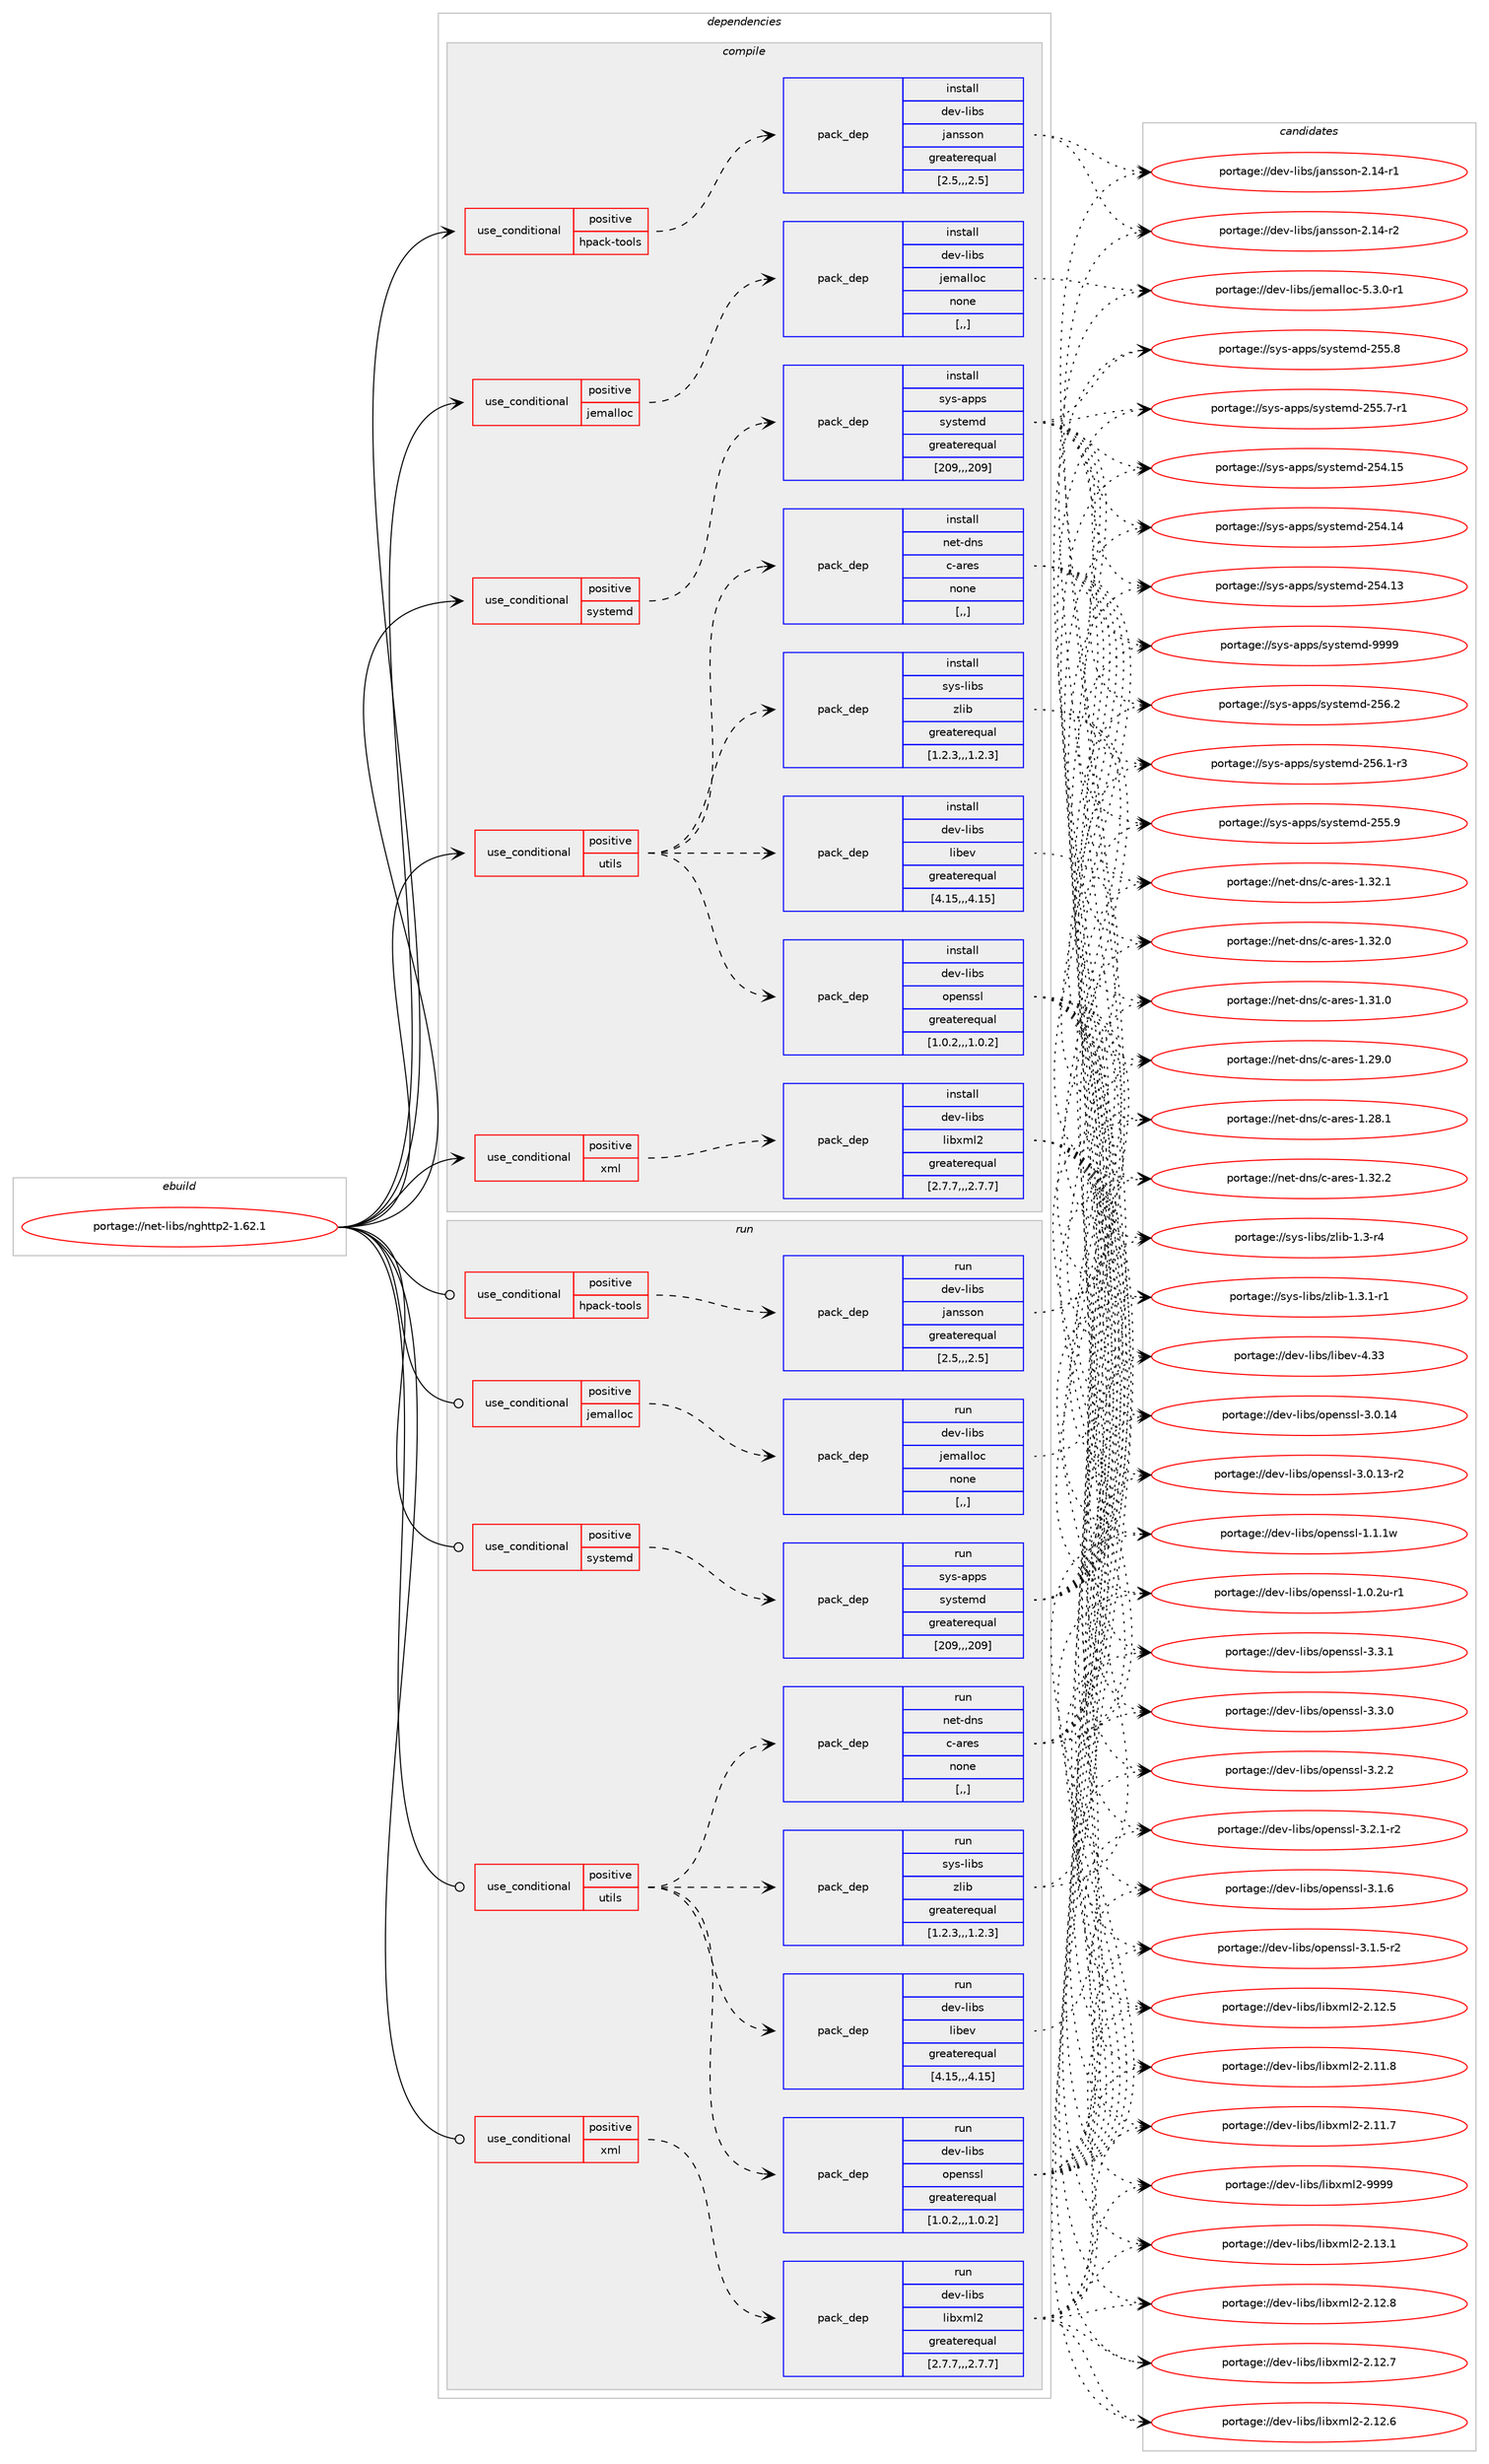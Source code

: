 digraph prolog {

# *************
# Graph options
# *************

newrank=true;
concentrate=true;
compound=true;
graph [rankdir=LR,fontname=Helvetica,fontsize=10,ranksep=1.5];#, ranksep=2.5, nodesep=0.2];
edge  [arrowhead=vee];
node  [fontname=Helvetica,fontsize=10];

# **********
# The ebuild
# **********

subgraph cluster_leftcol {
color=gray;
label=<<i>ebuild</i>>;
id [label="portage://net-libs/nghttp2-1.62.1", color=red, width=4, href="../net-libs/nghttp2-1.62.1.svg"];
}

# ****************
# The dependencies
# ****************

subgraph cluster_midcol {
color=gray;
label=<<i>dependencies</i>>;
subgraph cluster_compile {
fillcolor="#eeeeee";
style=filled;
label=<<i>compile</i>>;
subgraph cond93812 {
dependency359432 [label=<<TABLE BORDER="0" CELLBORDER="1" CELLSPACING="0" CELLPADDING="4"><TR><TD ROWSPAN="3" CELLPADDING="10">use_conditional</TD></TR><TR><TD>positive</TD></TR><TR><TD>hpack-tools</TD></TR></TABLE>>, shape=none, color=red];
subgraph pack262945 {
dependency359433 [label=<<TABLE BORDER="0" CELLBORDER="1" CELLSPACING="0" CELLPADDING="4" WIDTH="220"><TR><TD ROWSPAN="6" CELLPADDING="30">pack_dep</TD></TR><TR><TD WIDTH="110">install</TD></TR><TR><TD>dev-libs</TD></TR><TR><TD>jansson</TD></TR><TR><TD>greaterequal</TD></TR><TR><TD>[2.5,,,2.5]</TD></TR></TABLE>>, shape=none, color=blue];
}
dependency359432:e -> dependency359433:w [weight=20,style="dashed",arrowhead="vee"];
}
id:e -> dependency359432:w [weight=20,style="solid",arrowhead="vee"];
subgraph cond93813 {
dependency359434 [label=<<TABLE BORDER="0" CELLBORDER="1" CELLSPACING="0" CELLPADDING="4"><TR><TD ROWSPAN="3" CELLPADDING="10">use_conditional</TD></TR><TR><TD>positive</TD></TR><TR><TD>jemalloc</TD></TR></TABLE>>, shape=none, color=red];
subgraph pack262946 {
dependency359435 [label=<<TABLE BORDER="0" CELLBORDER="1" CELLSPACING="0" CELLPADDING="4" WIDTH="220"><TR><TD ROWSPAN="6" CELLPADDING="30">pack_dep</TD></TR><TR><TD WIDTH="110">install</TD></TR><TR><TD>dev-libs</TD></TR><TR><TD>jemalloc</TD></TR><TR><TD>none</TD></TR><TR><TD>[,,]</TD></TR></TABLE>>, shape=none, color=blue];
}
dependency359434:e -> dependency359435:w [weight=20,style="dashed",arrowhead="vee"];
}
id:e -> dependency359434:w [weight=20,style="solid",arrowhead="vee"];
subgraph cond93814 {
dependency359436 [label=<<TABLE BORDER="0" CELLBORDER="1" CELLSPACING="0" CELLPADDING="4"><TR><TD ROWSPAN="3" CELLPADDING="10">use_conditional</TD></TR><TR><TD>positive</TD></TR><TR><TD>systemd</TD></TR></TABLE>>, shape=none, color=red];
subgraph pack262947 {
dependency359437 [label=<<TABLE BORDER="0" CELLBORDER="1" CELLSPACING="0" CELLPADDING="4" WIDTH="220"><TR><TD ROWSPAN="6" CELLPADDING="30">pack_dep</TD></TR><TR><TD WIDTH="110">install</TD></TR><TR><TD>sys-apps</TD></TR><TR><TD>systemd</TD></TR><TR><TD>greaterequal</TD></TR><TR><TD>[209,,,209]</TD></TR></TABLE>>, shape=none, color=blue];
}
dependency359436:e -> dependency359437:w [weight=20,style="dashed",arrowhead="vee"];
}
id:e -> dependency359436:w [weight=20,style="solid",arrowhead="vee"];
subgraph cond93815 {
dependency359438 [label=<<TABLE BORDER="0" CELLBORDER="1" CELLSPACING="0" CELLPADDING="4"><TR><TD ROWSPAN="3" CELLPADDING="10">use_conditional</TD></TR><TR><TD>positive</TD></TR><TR><TD>utils</TD></TR></TABLE>>, shape=none, color=red];
subgraph pack262948 {
dependency359439 [label=<<TABLE BORDER="0" CELLBORDER="1" CELLSPACING="0" CELLPADDING="4" WIDTH="220"><TR><TD ROWSPAN="6" CELLPADDING="30">pack_dep</TD></TR><TR><TD WIDTH="110">install</TD></TR><TR><TD>dev-libs</TD></TR><TR><TD>openssl</TD></TR><TR><TD>greaterequal</TD></TR><TR><TD>[1.0.2,,,1.0.2]</TD></TR></TABLE>>, shape=none, color=blue];
}
dependency359438:e -> dependency359439:w [weight=20,style="dashed",arrowhead="vee"];
subgraph pack262949 {
dependency359440 [label=<<TABLE BORDER="0" CELLBORDER="1" CELLSPACING="0" CELLPADDING="4" WIDTH="220"><TR><TD ROWSPAN="6" CELLPADDING="30">pack_dep</TD></TR><TR><TD WIDTH="110">install</TD></TR><TR><TD>dev-libs</TD></TR><TR><TD>libev</TD></TR><TR><TD>greaterequal</TD></TR><TR><TD>[4.15,,,4.15]</TD></TR></TABLE>>, shape=none, color=blue];
}
dependency359438:e -> dependency359440:w [weight=20,style="dashed",arrowhead="vee"];
subgraph pack262950 {
dependency359441 [label=<<TABLE BORDER="0" CELLBORDER="1" CELLSPACING="0" CELLPADDING="4" WIDTH="220"><TR><TD ROWSPAN="6" CELLPADDING="30">pack_dep</TD></TR><TR><TD WIDTH="110">install</TD></TR><TR><TD>sys-libs</TD></TR><TR><TD>zlib</TD></TR><TR><TD>greaterequal</TD></TR><TR><TD>[1.2.3,,,1.2.3]</TD></TR></TABLE>>, shape=none, color=blue];
}
dependency359438:e -> dependency359441:w [weight=20,style="dashed",arrowhead="vee"];
subgraph pack262951 {
dependency359442 [label=<<TABLE BORDER="0" CELLBORDER="1" CELLSPACING="0" CELLPADDING="4" WIDTH="220"><TR><TD ROWSPAN="6" CELLPADDING="30">pack_dep</TD></TR><TR><TD WIDTH="110">install</TD></TR><TR><TD>net-dns</TD></TR><TR><TD>c-ares</TD></TR><TR><TD>none</TD></TR><TR><TD>[,,]</TD></TR></TABLE>>, shape=none, color=blue];
}
dependency359438:e -> dependency359442:w [weight=20,style="dashed",arrowhead="vee"];
}
id:e -> dependency359438:w [weight=20,style="solid",arrowhead="vee"];
subgraph cond93816 {
dependency359443 [label=<<TABLE BORDER="0" CELLBORDER="1" CELLSPACING="0" CELLPADDING="4"><TR><TD ROWSPAN="3" CELLPADDING="10">use_conditional</TD></TR><TR><TD>positive</TD></TR><TR><TD>xml</TD></TR></TABLE>>, shape=none, color=red];
subgraph pack262952 {
dependency359444 [label=<<TABLE BORDER="0" CELLBORDER="1" CELLSPACING="0" CELLPADDING="4" WIDTH="220"><TR><TD ROWSPAN="6" CELLPADDING="30">pack_dep</TD></TR><TR><TD WIDTH="110">install</TD></TR><TR><TD>dev-libs</TD></TR><TR><TD>libxml2</TD></TR><TR><TD>greaterequal</TD></TR><TR><TD>[2.7.7,,,2.7.7]</TD></TR></TABLE>>, shape=none, color=blue];
}
dependency359443:e -> dependency359444:w [weight=20,style="dashed",arrowhead="vee"];
}
id:e -> dependency359443:w [weight=20,style="solid",arrowhead="vee"];
}
subgraph cluster_compileandrun {
fillcolor="#eeeeee";
style=filled;
label=<<i>compile and run</i>>;
}
subgraph cluster_run {
fillcolor="#eeeeee";
style=filled;
label=<<i>run</i>>;
subgraph cond93817 {
dependency359445 [label=<<TABLE BORDER="0" CELLBORDER="1" CELLSPACING="0" CELLPADDING="4"><TR><TD ROWSPAN="3" CELLPADDING="10">use_conditional</TD></TR><TR><TD>positive</TD></TR><TR><TD>hpack-tools</TD></TR></TABLE>>, shape=none, color=red];
subgraph pack262953 {
dependency359446 [label=<<TABLE BORDER="0" CELLBORDER="1" CELLSPACING="0" CELLPADDING="4" WIDTH="220"><TR><TD ROWSPAN="6" CELLPADDING="30">pack_dep</TD></TR><TR><TD WIDTH="110">run</TD></TR><TR><TD>dev-libs</TD></TR><TR><TD>jansson</TD></TR><TR><TD>greaterequal</TD></TR><TR><TD>[2.5,,,2.5]</TD></TR></TABLE>>, shape=none, color=blue];
}
dependency359445:e -> dependency359446:w [weight=20,style="dashed",arrowhead="vee"];
}
id:e -> dependency359445:w [weight=20,style="solid",arrowhead="odot"];
subgraph cond93818 {
dependency359447 [label=<<TABLE BORDER="0" CELLBORDER="1" CELLSPACING="0" CELLPADDING="4"><TR><TD ROWSPAN="3" CELLPADDING="10">use_conditional</TD></TR><TR><TD>positive</TD></TR><TR><TD>jemalloc</TD></TR></TABLE>>, shape=none, color=red];
subgraph pack262954 {
dependency359448 [label=<<TABLE BORDER="0" CELLBORDER="1" CELLSPACING="0" CELLPADDING="4" WIDTH="220"><TR><TD ROWSPAN="6" CELLPADDING="30">pack_dep</TD></TR><TR><TD WIDTH="110">run</TD></TR><TR><TD>dev-libs</TD></TR><TR><TD>jemalloc</TD></TR><TR><TD>none</TD></TR><TR><TD>[,,]</TD></TR></TABLE>>, shape=none, color=blue];
}
dependency359447:e -> dependency359448:w [weight=20,style="dashed",arrowhead="vee"];
}
id:e -> dependency359447:w [weight=20,style="solid",arrowhead="odot"];
subgraph cond93819 {
dependency359449 [label=<<TABLE BORDER="0" CELLBORDER="1" CELLSPACING="0" CELLPADDING="4"><TR><TD ROWSPAN="3" CELLPADDING="10">use_conditional</TD></TR><TR><TD>positive</TD></TR><TR><TD>systemd</TD></TR></TABLE>>, shape=none, color=red];
subgraph pack262955 {
dependency359450 [label=<<TABLE BORDER="0" CELLBORDER="1" CELLSPACING="0" CELLPADDING="4" WIDTH="220"><TR><TD ROWSPAN="6" CELLPADDING="30">pack_dep</TD></TR><TR><TD WIDTH="110">run</TD></TR><TR><TD>sys-apps</TD></TR><TR><TD>systemd</TD></TR><TR><TD>greaterequal</TD></TR><TR><TD>[209,,,209]</TD></TR></TABLE>>, shape=none, color=blue];
}
dependency359449:e -> dependency359450:w [weight=20,style="dashed",arrowhead="vee"];
}
id:e -> dependency359449:w [weight=20,style="solid",arrowhead="odot"];
subgraph cond93820 {
dependency359451 [label=<<TABLE BORDER="0" CELLBORDER="1" CELLSPACING="0" CELLPADDING="4"><TR><TD ROWSPAN="3" CELLPADDING="10">use_conditional</TD></TR><TR><TD>positive</TD></TR><TR><TD>utils</TD></TR></TABLE>>, shape=none, color=red];
subgraph pack262956 {
dependency359452 [label=<<TABLE BORDER="0" CELLBORDER="1" CELLSPACING="0" CELLPADDING="4" WIDTH="220"><TR><TD ROWSPAN="6" CELLPADDING="30">pack_dep</TD></TR><TR><TD WIDTH="110">run</TD></TR><TR><TD>dev-libs</TD></TR><TR><TD>openssl</TD></TR><TR><TD>greaterequal</TD></TR><TR><TD>[1.0.2,,,1.0.2]</TD></TR></TABLE>>, shape=none, color=blue];
}
dependency359451:e -> dependency359452:w [weight=20,style="dashed",arrowhead="vee"];
subgraph pack262957 {
dependency359453 [label=<<TABLE BORDER="0" CELLBORDER="1" CELLSPACING="0" CELLPADDING="4" WIDTH="220"><TR><TD ROWSPAN="6" CELLPADDING="30">pack_dep</TD></TR><TR><TD WIDTH="110">run</TD></TR><TR><TD>dev-libs</TD></TR><TR><TD>libev</TD></TR><TR><TD>greaterequal</TD></TR><TR><TD>[4.15,,,4.15]</TD></TR></TABLE>>, shape=none, color=blue];
}
dependency359451:e -> dependency359453:w [weight=20,style="dashed",arrowhead="vee"];
subgraph pack262958 {
dependency359454 [label=<<TABLE BORDER="0" CELLBORDER="1" CELLSPACING="0" CELLPADDING="4" WIDTH="220"><TR><TD ROWSPAN="6" CELLPADDING="30">pack_dep</TD></TR><TR><TD WIDTH="110">run</TD></TR><TR><TD>sys-libs</TD></TR><TR><TD>zlib</TD></TR><TR><TD>greaterequal</TD></TR><TR><TD>[1.2.3,,,1.2.3]</TD></TR></TABLE>>, shape=none, color=blue];
}
dependency359451:e -> dependency359454:w [weight=20,style="dashed",arrowhead="vee"];
subgraph pack262959 {
dependency359455 [label=<<TABLE BORDER="0" CELLBORDER="1" CELLSPACING="0" CELLPADDING="4" WIDTH="220"><TR><TD ROWSPAN="6" CELLPADDING="30">pack_dep</TD></TR><TR><TD WIDTH="110">run</TD></TR><TR><TD>net-dns</TD></TR><TR><TD>c-ares</TD></TR><TR><TD>none</TD></TR><TR><TD>[,,]</TD></TR></TABLE>>, shape=none, color=blue];
}
dependency359451:e -> dependency359455:w [weight=20,style="dashed",arrowhead="vee"];
}
id:e -> dependency359451:w [weight=20,style="solid",arrowhead="odot"];
subgraph cond93821 {
dependency359456 [label=<<TABLE BORDER="0" CELLBORDER="1" CELLSPACING="0" CELLPADDING="4"><TR><TD ROWSPAN="3" CELLPADDING="10">use_conditional</TD></TR><TR><TD>positive</TD></TR><TR><TD>xml</TD></TR></TABLE>>, shape=none, color=red];
subgraph pack262960 {
dependency359457 [label=<<TABLE BORDER="0" CELLBORDER="1" CELLSPACING="0" CELLPADDING="4" WIDTH="220"><TR><TD ROWSPAN="6" CELLPADDING="30">pack_dep</TD></TR><TR><TD WIDTH="110">run</TD></TR><TR><TD>dev-libs</TD></TR><TR><TD>libxml2</TD></TR><TR><TD>greaterequal</TD></TR><TR><TD>[2.7.7,,,2.7.7]</TD></TR></TABLE>>, shape=none, color=blue];
}
dependency359456:e -> dependency359457:w [weight=20,style="dashed",arrowhead="vee"];
}
id:e -> dependency359456:w [weight=20,style="solid",arrowhead="odot"];
}
}

# **************
# The candidates
# **************

subgraph cluster_choices {
rank=same;
color=gray;
label=<<i>candidates</i>>;

subgraph choice262945 {
color=black;
nodesep=1;
choice1001011184510810598115471069711011511511111045504649524511450 [label="portage://dev-libs/jansson-2.14-r2", color=red, width=4,href="../dev-libs/jansson-2.14-r2.svg"];
choice1001011184510810598115471069711011511511111045504649524511449 [label="portage://dev-libs/jansson-2.14-r1", color=red, width=4,href="../dev-libs/jansson-2.14-r1.svg"];
dependency359433:e -> choice1001011184510810598115471069711011511511111045504649524511450:w [style=dotted,weight="100"];
dependency359433:e -> choice1001011184510810598115471069711011511511111045504649524511449:w [style=dotted,weight="100"];
}
subgraph choice262946 {
color=black;
nodesep=1;
choice10010111845108105981154710610110997108108111994553465146484511449 [label="portage://dev-libs/jemalloc-5.3.0-r1", color=red, width=4,href="../dev-libs/jemalloc-5.3.0-r1.svg"];
dependency359435:e -> choice10010111845108105981154710610110997108108111994553465146484511449:w [style=dotted,weight="100"];
}
subgraph choice262947 {
color=black;
nodesep=1;
choice1151211154597112112115471151211151161011091004557575757 [label="portage://sys-apps/systemd-9999", color=red, width=4,href="../sys-apps/systemd-9999.svg"];
choice115121115459711211211547115121115116101109100455053544650 [label="portage://sys-apps/systemd-256.2", color=red, width=4,href="../sys-apps/systemd-256.2.svg"];
choice1151211154597112112115471151211151161011091004550535446494511451 [label="portage://sys-apps/systemd-256.1-r3", color=red, width=4,href="../sys-apps/systemd-256.1-r3.svg"];
choice115121115459711211211547115121115116101109100455053534657 [label="portage://sys-apps/systemd-255.9", color=red, width=4,href="../sys-apps/systemd-255.9.svg"];
choice115121115459711211211547115121115116101109100455053534656 [label="portage://sys-apps/systemd-255.8", color=red, width=4,href="../sys-apps/systemd-255.8.svg"];
choice1151211154597112112115471151211151161011091004550535346554511449 [label="portage://sys-apps/systemd-255.7-r1", color=red, width=4,href="../sys-apps/systemd-255.7-r1.svg"];
choice11512111545971121121154711512111511610110910045505352464953 [label="portage://sys-apps/systemd-254.15", color=red, width=4,href="../sys-apps/systemd-254.15.svg"];
choice11512111545971121121154711512111511610110910045505352464952 [label="portage://sys-apps/systemd-254.14", color=red, width=4,href="../sys-apps/systemd-254.14.svg"];
choice11512111545971121121154711512111511610110910045505352464951 [label="portage://sys-apps/systemd-254.13", color=red, width=4,href="../sys-apps/systemd-254.13.svg"];
dependency359437:e -> choice1151211154597112112115471151211151161011091004557575757:w [style=dotted,weight="100"];
dependency359437:e -> choice115121115459711211211547115121115116101109100455053544650:w [style=dotted,weight="100"];
dependency359437:e -> choice1151211154597112112115471151211151161011091004550535446494511451:w [style=dotted,weight="100"];
dependency359437:e -> choice115121115459711211211547115121115116101109100455053534657:w [style=dotted,weight="100"];
dependency359437:e -> choice115121115459711211211547115121115116101109100455053534656:w [style=dotted,weight="100"];
dependency359437:e -> choice1151211154597112112115471151211151161011091004550535346554511449:w [style=dotted,weight="100"];
dependency359437:e -> choice11512111545971121121154711512111511610110910045505352464953:w [style=dotted,weight="100"];
dependency359437:e -> choice11512111545971121121154711512111511610110910045505352464952:w [style=dotted,weight="100"];
dependency359437:e -> choice11512111545971121121154711512111511610110910045505352464951:w [style=dotted,weight="100"];
}
subgraph choice262948 {
color=black;
nodesep=1;
choice100101118451081059811547111112101110115115108455146514649 [label="portage://dev-libs/openssl-3.3.1", color=red, width=4,href="../dev-libs/openssl-3.3.1.svg"];
choice100101118451081059811547111112101110115115108455146514648 [label="portage://dev-libs/openssl-3.3.0", color=red, width=4,href="../dev-libs/openssl-3.3.0.svg"];
choice100101118451081059811547111112101110115115108455146504650 [label="portage://dev-libs/openssl-3.2.2", color=red, width=4,href="../dev-libs/openssl-3.2.2.svg"];
choice1001011184510810598115471111121011101151151084551465046494511450 [label="portage://dev-libs/openssl-3.2.1-r2", color=red, width=4,href="../dev-libs/openssl-3.2.1-r2.svg"];
choice100101118451081059811547111112101110115115108455146494654 [label="portage://dev-libs/openssl-3.1.6", color=red, width=4,href="../dev-libs/openssl-3.1.6.svg"];
choice1001011184510810598115471111121011101151151084551464946534511450 [label="portage://dev-libs/openssl-3.1.5-r2", color=red, width=4,href="../dev-libs/openssl-3.1.5-r2.svg"];
choice10010111845108105981154711111210111011511510845514648464952 [label="portage://dev-libs/openssl-3.0.14", color=red, width=4,href="../dev-libs/openssl-3.0.14.svg"];
choice100101118451081059811547111112101110115115108455146484649514511450 [label="portage://dev-libs/openssl-3.0.13-r2", color=red, width=4,href="../dev-libs/openssl-3.0.13-r2.svg"];
choice100101118451081059811547111112101110115115108454946494649119 [label="portage://dev-libs/openssl-1.1.1w", color=red, width=4,href="../dev-libs/openssl-1.1.1w.svg"];
choice1001011184510810598115471111121011101151151084549464846501174511449 [label="portage://dev-libs/openssl-1.0.2u-r1", color=red, width=4,href="../dev-libs/openssl-1.0.2u-r1.svg"];
dependency359439:e -> choice100101118451081059811547111112101110115115108455146514649:w [style=dotted,weight="100"];
dependency359439:e -> choice100101118451081059811547111112101110115115108455146514648:w [style=dotted,weight="100"];
dependency359439:e -> choice100101118451081059811547111112101110115115108455146504650:w [style=dotted,weight="100"];
dependency359439:e -> choice1001011184510810598115471111121011101151151084551465046494511450:w [style=dotted,weight="100"];
dependency359439:e -> choice100101118451081059811547111112101110115115108455146494654:w [style=dotted,weight="100"];
dependency359439:e -> choice1001011184510810598115471111121011101151151084551464946534511450:w [style=dotted,weight="100"];
dependency359439:e -> choice10010111845108105981154711111210111011511510845514648464952:w [style=dotted,weight="100"];
dependency359439:e -> choice100101118451081059811547111112101110115115108455146484649514511450:w [style=dotted,weight="100"];
dependency359439:e -> choice100101118451081059811547111112101110115115108454946494649119:w [style=dotted,weight="100"];
dependency359439:e -> choice1001011184510810598115471111121011101151151084549464846501174511449:w [style=dotted,weight="100"];
}
subgraph choice262949 {
color=black;
nodesep=1;
choice100101118451081059811547108105981011184552465151 [label="portage://dev-libs/libev-4.33", color=red, width=4,href="../dev-libs/libev-4.33.svg"];
dependency359440:e -> choice100101118451081059811547108105981011184552465151:w [style=dotted,weight="100"];
}
subgraph choice262950 {
color=black;
nodesep=1;
choice115121115451081059811547122108105984549465146494511449 [label="portage://sys-libs/zlib-1.3.1-r1", color=red, width=4,href="../sys-libs/zlib-1.3.1-r1.svg"];
choice11512111545108105981154712210810598454946514511452 [label="portage://sys-libs/zlib-1.3-r4", color=red, width=4,href="../sys-libs/zlib-1.3-r4.svg"];
dependency359441:e -> choice115121115451081059811547122108105984549465146494511449:w [style=dotted,weight="100"];
dependency359441:e -> choice11512111545108105981154712210810598454946514511452:w [style=dotted,weight="100"];
}
subgraph choice262951 {
color=black;
nodesep=1;
choice110101116451001101154799459711410111545494651504650 [label="portage://net-dns/c-ares-1.32.2", color=red, width=4,href="../net-dns/c-ares-1.32.2.svg"];
choice110101116451001101154799459711410111545494651504649 [label="portage://net-dns/c-ares-1.32.1", color=red, width=4,href="../net-dns/c-ares-1.32.1.svg"];
choice110101116451001101154799459711410111545494651504648 [label="portage://net-dns/c-ares-1.32.0", color=red, width=4,href="../net-dns/c-ares-1.32.0.svg"];
choice110101116451001101154799459711410111545494651494648 [label="portage://net-dns/c-ares-1.31.0", color=red, width=4,href="../net-dns/c-ares-1.31.0.svg"];
choice110101116451001101154799459711410111545494650574648 [label="portage://net-dns/c-ares-1.29.0", color=red, width=4,href="../net-dns/c-ares-1.29.0.svg"];
choice110101116451001101154799459711410111545494650564649 [label="portage://net-dns/c-ares-1.28.1", color=red, width=4,href="../net-dns/c-ares-1.28.1.svg"];
dependency359442:e -> choice110101116451001101154799459711410111545494651504650:w [style=dotted,weight="100"];
dependency359442:e -> choice110101116451001101154799459711410111545494651504649:w [style=dotted,weight="100"];
dependency359442:e -> choice110101116451001101154799459711410111545494651504648:w [style=dotted,weight="100"];
dependency359442:e -> choice110101116451001101154799459711410111545494651494648:w [style=dotted,weight="100"];
dependency359442:e -> choice110101116451001101154799459711410111545494650574648:w [style=dotted,weight="100"];
dependency359442:e -> choice110101116451001101154799459711410111545494650564649:w [style=dotted,weight="100"];
}
subgraph choice262952 {
color=black;
nodesep=1;
choice10010111845108105981154710810598120109108504557575757 [label="portage://dev-libs/libxml2-9999", color=red, width=4,href="../dev-libs/libxml2-9999.svg"];
choice100101118451081059811547108105981201091085045504649514649 [label="portage://dev-libs/libxml2-2.13.1", color=red, width=4,href="../dev-libs/libxml2-2.13.1.svg"];
choice100101118451081059811547108105981201091085045504649504656 [label="portage://dev-libs/libxml2-2.12.8", color=red, width=4,href="../dev-libs/libxml2-2.12.8.svg"];
choice100101118451081059811547108105981201091085045504649504655 [label="portage://dev-libs/libxml2-2.12.7", color=red, width=4,href="../dev-libs/libxml2-2.12.7.svg"];
choice100101118451081059811547108105981201091085045504649504654 [label="portage://dev-libs/libxml2-2.12.6", color=red, width=4,href="../dev-libs/libxml2-2.12.6.svg"];
choice100101118451081059811547108105981201091085045504649504653 [label="portage://dev-libs/libxml2-2.12.5", color=red, width=4,href="../dev-libs/libxml2-2.12.5.svg"];
choice100101118451081059811547108105981201091085045504649494656 [label="portage://dev-libs/libxml2-2.11.8", color=red, width=4,href="../dev-libs/libxml2-2.11.8.svg"];
choice100101118451081059811547108105981201091085045504649494655 [label="portage://dev-libs/libxml2-2.11.7", color=red, width=4,href="../dev-libs/libxml2-2.11.7.svg"];
dependency359444:e -> choice10010111845108105981154710810598120109108504557575757:w [style=dotted,weight="100"];
dependency359444:e -> choice100101118451081059811547108105981201091085045504649514649:w [style=dotted,weight="100"];
dependency359444:e -> choice100101118451081059811547108105981201091085045504649504656:w [style=dotted,weight="100"];
dependency359444:e -> choice100101118451081059811547108105981201091085045504649504655:w [style=dotted,weight="100"];
dependency359444:e -> choice100101118451081059811547108105981201091085045504649504654:w [style=dotted,weight="100"];
dependency359444:e -> choice100101118451081059811547108105981201091085045504649504653:w [style=dotted,weight="100"];
dependency359444:e -> choice100101118451081059811547108105981201091085045504649494656:w [style=dotted,weight="100"];
dependency359444:e -> choice100101118451081059811547108105981201091085045504649494655:w [style=dotted,weight="100"];
}
subgraph choice262953 {
color=black;
nodesep=1;
choice1001011184510810598115471069711011511511111045504649524511450 [label="portage://dev-libs/jansson-2.14-r2", color=red, width=4,href="../dev-libs/jansson-2.14-r2.svg"];
choice1001011184510810598115471069711011511511111045504649524511449 [label="portage://dev-libs/jansson-2.14-r1", color=red, width=4,href="../dev-libs/jansson-2.14-r1.svg"];
dependency359446:e -> choice1001011184510810598115471069711011511511111045504649524511450:w [style=dotted,weight="100"];
dependency359446:e -> choice1001011184510810598115471069711011511511111045504649524511449:w [style=dotted,weight="100"];
}
subgraph choice262954 {
color=black;
nodesep=1;
choice10010111845108105981154710610110997108108111994553465146484511449 [label="portage://dev-libs/jemalloc-5.3.0-r1", color=red, width=4,href="../dev-libs/jemalloc-5.3.0-r1.svg"];
dependency359448:e -> choice10010111845108105981154710610110997108108111994553465146484511449:w [style=dotted,weight="100"];
}
subgraph choice262955 {
color=black;
nodesep=1;
choice1151211154597112112115471151211151161011091004557575757 [label="portage://sys-apps/systemd-9999", color=red, width=4,href="../sys-apps/systemd-9999.svg"];
choice115121115459711211211547115121115116101109100455053544650 [label="portage://sys-apps/systemd-256.2", color=red, width=4,href="../sys-apps/systemd-256.2.svg"];
choice1151211154597112112115471151211151161011091004550535446494511451 [label="portage://sys-apps/systemd-256.1-r3", color=red, width=4,href="../sys-apps/systemd-256.1-r3.svg"];
choice115121115459711211211547115121115116101109100455053534657 [label="portage://sys-apps/systemd-255.9", color=red, width=4,href="../sys-apps/systemd-255.9.svg"];
choice115121115459711211211547115121115116101109100455053534656 [label="portage://sys-apps/systemd-255.8", color=red, width=4,href="../sys-apps/systemd-255.8.svg"];
choice1151211154597112112115471151211151161011091004550535346554511449 [label="portage://sys-apps/systemd-255.7-r1", color=red, width=4,href="../sys-apps/systemd-255.7-r1.svg"];
choice11512111545971121121154711512111511610110910045505352464953 [label="portage://sys-apps/systemd-254.15", color=red, width=4,href="../sys-apps/systemd-254.15.svg"];
choice11512111545971121121154711512111511610110910045505352464952 [label="portage://sys-apps/systemd-254.14", color=red, width=4,href="../sys-apps/systemd-254.14.svg"];
choice11512111545971121121154711512111511610110910045505352464951 [label="portage://sys-apps/systemd-254.13", color=red, width=4,href="../sys-apps/systemd-254.13.svg"];
dependency359450:e -> choice1151211154597112112115471151211151161011091004557575757:w [style=dotted,weight="100"];
dependency359450:e -> choice115121115459711211211547115121115116101109100455053544650:w [style=dotted,weight="100"];
dependency359450:e -> choice1151211154597112112115471151211151161011091004550535446494511451:w [style=dotted,weight="100"];
dependency359450:e -> choice115121115459711211211547115121115116101109100455053534657:w [style=dotted,weight="100"];
dependency359450:e -> choice115121115459711211211547115121115116101109100455053534656:w [style=dotted,weight="100"];
dependency359450:e -> choice1151211154597112112115471151211151161011091004550535346554511449:w [style=dotted,weight="100"];
dependency359450:e -> choice11512111545971121121154711512111511610110910045505352464953:w [style=dotted,weight="100"];
dependency359450:e -> choice11512111545971121121154711512111511610110910045505352464952:w [style=dotted,weight="100"];
dependency359450:e -> choice11512111545971121121154711512111511610110910045505352464951:w [style=dotted,weight="100"];
}
subgraph choice262956 {
color=black;
nodesep=1;
choice100101118451081059811547111112101110115115108455146514649 [label="portage://dev-libs/openssl-3.3.1", color=red, width=4,href="../dev-libs/openssl-3.3.1.svg"];
choice100101118451081059811547111112101110115115108455146514648 [label="portage://dev-libs/openssl-3.3.0", color=red, width=4,href="../dev-libs/openssl-3.3.0.svg"];
choice100101118451081059811547111112101110115115108455146504650 [label="portage://dev-libs/openssl-3.2.2", color=red, width=4,href="../dev-libs/openssl-3.2.2.svg"];
choice1001011184510810598115471111121011101151151084551465046494511450 [label="portage://dev-libs/openssl-3.2.1-r2", color=red, width=4,href="../dev-libs/openssl-3.2.1-r2.svg"];
choice100101118451081059811547111112101110115115108455146494654 [label="portage://dev-libs/openssl-3.1.6", color=red, width=4,href="../dev-libs/openssl-3.1.6.svg"];
choice1001011184510810598115471111121011101151151084551464946534511450 [label="portage://dev-libs/openssl-3.1.5-r2", color=red, width=4,href="../dev-libs/openssl-3.1.5-r2.svg"];
choice10010111845108105981154711111210111011511510845514648464952 [label="portage://dev-libs/openssl-3.0.14", color=red, width=4,href="../dev-libs/openssl-3.0.14.svg"];
choice100101118451081059811547111112101110115115108455146484649514511450 [label="portage://dev-libs/openssl-3.0.13-r2", color=red, width=4,href="../dev-libs/openssl-3.0.13-r2.svg"];
choice100101118451081059811547111112101110115115108454946494649119 [label="portage://dev-libs/openssl-1.1.1w", color=red, width=4,href="../dev-libs/openssl-1.1.1w.svg"];
choice1001011184510810598115471111121011101151151084549464846501174511449 [label="portage://dev-libs/openssl-1.0.2u-r1", color=red, width=4,href="../dev-libs/openssl-1.0.2u-r1.svg"];
dependency359452:e -> choice100101118451081059811547111112101110115115108455146514649:w [style=dotted,weight="100"];
dependency359452:e -> choice100101118451081059811547111112101110115115108455146514648:w [style=dotted,weight="100"];
dependency359452:e -> choice100101118451081059811547111112101110115115108455146504650:w [style=dotted,weight="100"];
dependency359452:e -> choice1001011184510810598115471111121011101151151084551465046494511450:w [style=dotted,weight="100"];
dependency359452:e -> choice100101118451081059811547111112101110115115108455146494654:w [style=dotted,weight="100"];
dependency359452:e -> choice1001011184510810598115471111121011101151151084551464946534511450:w [style=dotted,weight="100"];
dependency359452:e -> choice10010111845108105981154711111210111011511510845514648464952:w [style=dotted,weight="100"];
dependency359452:e -> choice100101118451081059811547111112101110115115108455146484649514511450:w [style=dotted,weight="100"];
dependency359452:e -> choice100101118451081059811547111112101110115115108454946494649119:w [style=dotted,weight="100"];
dependency359452:e -> choice1001011184510810598115471111121011101151151084549464846501174511449:w [style=dotted,weight="100"];
}
subgraph choice262957 {
color=black;
nodesep=1;
choice100101118451081059811547108105981011184552465151 [label="portage://dev-libs/libev-4.33", color=red, width=4,href="../dev-libs/libev-4.33.svg"];
dependency359453:e -> choice100101118451081059811547108105981011184552465151:w [style=dotted,weight="100"];
}
subgraph choice262958 {
color=black;
nodesep=1;
choice115121115451081059811547122108105984549465146494511449 [label="portage://sys-libs/zlib-1.3.1-r1", color=red, width=4,href="../sys-libs/zlib-1.3.1-r1.svg"];
choice11512111545108105981154712210810598454946514511452 [label="portage://sys-libs/zlib-1.3-r4", color=red, width=4,href="../sys-libs/zlib-1.3-r4.svg"];
dependency359454:e -> choice115121115451081059811547122108105984549465146494511449:w [style=dotted,weight="100"];
dependency359454:e -> choice11512111545108105981154712210810598454946514511452:w [style=dotted,weight="100"];
}
subgraph choice262959 {
color=black;
nodesep=1;
choice110101116451001101154799459711410111545494651504650 [label="portage://net-dns/c-ares-1.32.2", color=red, width=4,href="../net-dns/c-ares-1.32.2.svg"];
choice110101116451001101154799459711410111545494651504649 [label="portage://net-dns/c-ares-1.32.1", color=red, width=4,href="../net-dns/c-ares-1.32.1.svg"];
choice110101116451001101154799459711410111545494651504648 [label="portage://net-dns/c-ares-1.32.0", color=red, width=4,href="../net-dns/c-ares-1.32.0.svg"];
choice110101116451001101154799459711410111545494651494648 [label="portage://net-dns/c-ares-1.31.0", color=red, width=4,href="../net-dns/c-ares-1.31.0.svg"];
choice110101116451001101154799459711410111545494650574648 [label="portage://net-dns/c-ares-1.29.0", color=red, width=4,href="../net-dns/c-ares-1.29.0.svg"];
choice110101116451001101154799459711410111545494650564649 [label="portage://net-dns/c-ares-1.28.1", color=red, width=4,href="../net-dns/c-ares-1.28.1.svg"];
dependency359455:e -> choice110101116451001101154799459711410111545494651504650:w [style=dotted,weight="100"];
dependency359455:e -> choice110101116451001101154799459711410111545494651504649:w [style=dotted,weight="100"];
dependency359455:e -> choice110101116451001101154799459711410111545494651504648:w [style=dotted,weight="100"];
dependency359455:e -> choice110101116451001101154799459711410111545494651494648:w [style=dotted,weight="100"];
dependency359455:e -> choice110101116451001101154799459711410111545494650574648:w [style=dotted,weight="100"];
dependency359455:e -> choice110101116451001101154799459711410111545494650564649:w [style=dotted,weight="100"];
}
subgraph choice262960 {
color=black;
nodesep=1;
choice10010111845108105981154710810598120109108504557575757 [label="portage://dev-libs/libxml2-9999", color=red, width=4,href="../dev-libs/libxml2-9999.svg"];
choice100101118451081059811547108105981201091085045504649514649 [label="portage://dev-libs/libxml2-2.13.1", color=red, width=4,href="../dev-libs/libxml2-2.13.1.svg"];
choice100101118451081059811547108105981201091085045504649504656 [label="portage://dev-libs/libxml2-2.12.8", color=red, width=4,href="../dev-libs/libxml2-2.12.8.svg"];
choice100101118451081059811547108105981201091085045504649504655 [label="portage://dev-libs/libxml2-2.12.7", color=red, width=4,href="../dev-libs/libxml2-2.12.7.svg"];
choice100101118451081059811547108105981201091085045504649504654 [label="portage://dev-libs/libxml2-2.12.6", color=red, width=4,href="../dev-libs/libxml2-2.12.6.svg"];
choice100101118451081059811547108105981201091085045504649504653 [label="portage://dev-libs/libxml2-2.12.5", color=red, width=4,href="../dev-libs/libxml2-2.12.5.svg"];
choice100101118451081059811547108105981201091085045504649494656 [label="portage://dev-libs/libxml2-2.11.8", color=red, width=4,href="../dev-libs/libxml2-2.11.8.svg"];
choice100101118451081059811547108105981201091085045504649494655 [label="portage://dev-libs/libxml2-2.11.7", color=red, width=4,href="../dev-libs/libxml2-2.11.7.svg"];
dependency359457:e -> choice10010111845108105981154710810598120109108504557575757:w [style=dotted,weight="100"];
dependency359457:e -> choice100101118451081059811547108105981201091085045504649514649:w [style=dotted,weight="100"];
dependency359457:e -> choice100101118451081059811547108105981201091085045504649504656:w [style=dotted,weight="100"];
dependency359457:e -> choice100101118451081059811547108105981201091085045504649504655:w [style=dotted,weight="100"];
dependency359457:e -> choice100101118451081059811547108105981201091085045504649504654:w [style=dotted,weight="100"];
dependency359457:e -> choice100101118451081059811547108105981201091085045504649504653:w [style=dotted,weight="100"];
dependency359457:e -> choice100101118451081059811547108105981201091085045504649494656:w [style=dotted,weight="100"];
dependency359457:e -> choice100101118451081059811547108105981201091085045504649494655:w [style=dotted,weight="100"];
}
}

}
